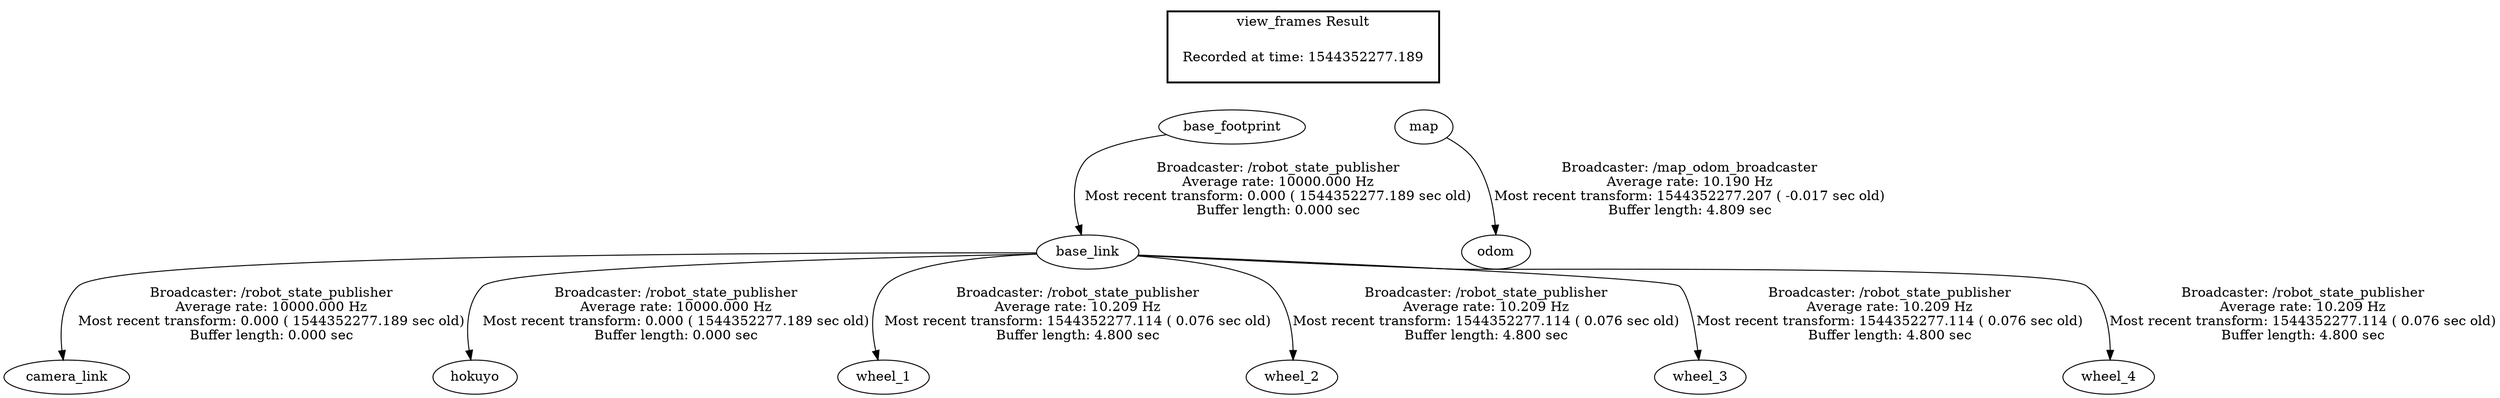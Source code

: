 digraph G {
"base_footprint" -> "base_link"[label="Broadcaster: /robot_state_publisher\nAverage rate: 10000.000 Hz\nMost recent transform: 0.000 ( 1544352277.189 sec old)\nBuffer length: 0.000 sec\n"];
"base_link" -> "camera_link"[label="Broadcaster: /robot_state_publisher\nAverage rate: 10000.000 Hz\nMost recent transform: 0.000 ( 1544352277.189 sec old)\nBuffer length: 0.000 sec\n"];
"base_link" -> "hokuyo"[label="Broadcaster: /robot_state_publisher\nAverage rate: 10000.000 Hz\nMost recent transform: 0.000 ( 1544352277.189 sec old)\nBuffer length: 0.000 sec\n"];
"map" -> "odom"[label="Broadcaster: /map_odom_broadcaster\nAverage rate: 10.190 Hz\nMost recent transform: 1544352277.207 ( -0.017 sec old)\nBuffer length: 4.809 sec\n"];
"base_link" -> "wheel_1"[label="Broadcaster: /robot_state_publisher\nAverage rate: 10.209 Hz\nMost recent transform: 1544352277.114 ( 0.076 sec old)\nBuffer length: 4.800 sec\n"];
"base_link" -> "wheel_2"[label="Broadcaster: /robot_state_publisher\nAverage rate: 10.209 Hz\nMost recent transform: 1544352277.114 ( 0.076 sec old)\nBuffer length: 4.800 sec\n"];
"base_link" -> "wheel_3"[label="Broadcaster: /robot_state_publisher\nAverage rate: 10.209 Hz\nMost recent transform: 1544352277.114 ( 0.076 sec old)\nBuffer length: 4.800 sec\n"];
"base_link" -> "wheel_4"[label="Broadcaster: /robot_state_publisher\nAverage rate: 10.209 Hz\nMost recent transform: 1544352277.114 ( 0.076 sec old)\nBuffer length: 4.800 sec\n"];
edge [style=invis];
 subgraph cluster_legend { style=bold; color=black; label ="view_frames Result";
"Recorded at time: 1544352277.189"[ shape=plaintext ] ;
 }->"base_footprint";
edge [style=invis];
 subgraph cluster_legend { style=bold; color=black; label ="view_frames Result";
"Recorded at time: 1544352277.189"[ shape=plaintext ] ;
 }->"map";
}